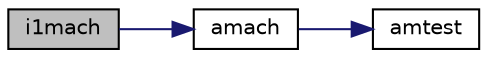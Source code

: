 digraph "i1mach"
{
  edge [fontname="Helvetica",fontsize="10",labelfontname="Helvetica",labelfontsize="10"];
  node [fontname="Helvetica",fontsize="10",shape=record];
  rankdir="LR";
  Node1 [label="i1mach",height=0.2,width=0.4,color="black", fillcolor="grey75", style="filled", fontcolor="black"];
  Node1 -> Node2 [color="midnightblue",fontsize="10",style="solid",fontname="Helvetica"];
  Node2 [label="amach",height=0.2,width=0.4,color="black", fillcolor="white", style="filled",URL="$sf__zero_8f.html#ae236da946ef06c76ba4fed998f0df672"];
  Node2 -> Node3 [color="midnightblue",fontsize="10",style="solid",fontname="Helvetica"];
  Node3 [label="amtest",height=0.2,width=0.4,color="black", fillcolor="white", style="filled",URL="$sf__zero_8f.html#af70c13c80dec51212fe183f90d55181f"];
}
